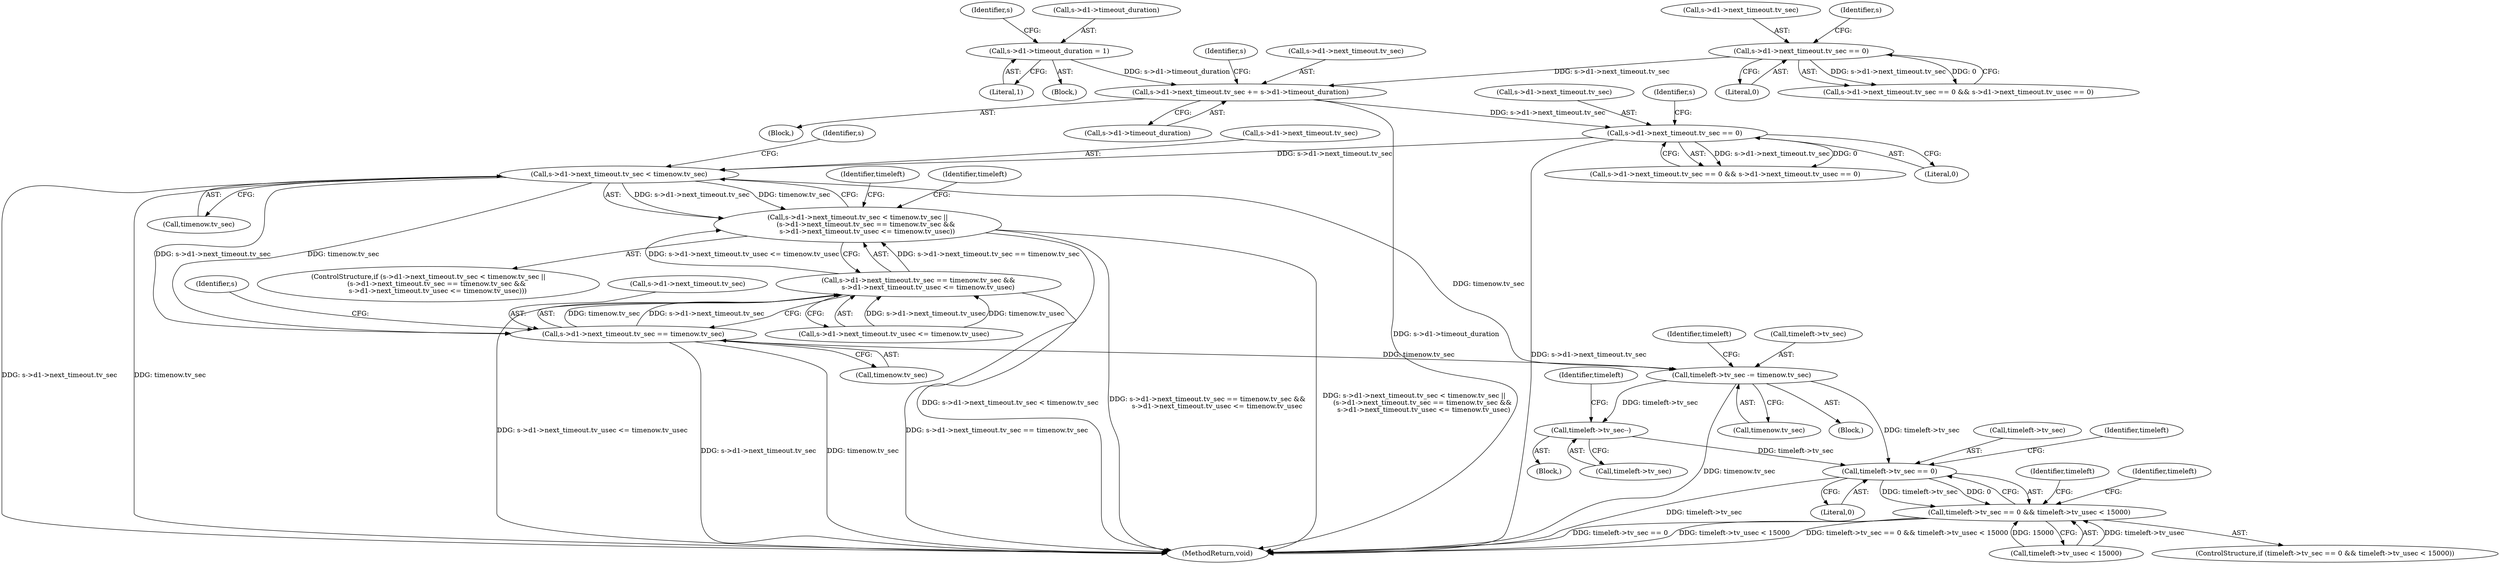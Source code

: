 digraph "0_openssl_f5c7f5dfbaf0d2f7d946d0fe86f08e6bcb36ed0d_0@pointer" {
"1000465" [label="(Call,s->d1->next_timeout.tv_sec < timenow.tv_sec)"];
"1000439" [label="(Call,s->d1->next_timeout.tv_sec == 0)"];
"1000411" [label="(Call,s->d1->next_timeout.tv_sec += s->d1->timeout_duration)"];
"1000397" [label="(Call,s->d1->timeout_duration = 1)"];
"1000378" [label="(Call,s->d1->next_timeout.tv_sec == 0)"];
"1000464" [label="(Call,s->d1->next_timeout.tv_sec < timenow.tv_sec ||\n        (s->d1->next_timeout.tv_sec == timenow.tv_sec &&\n         s->d1->next_timeout.tv_usec <= timenow.tv_usec))"];
"1000477" [label="(Call,s->d1->next_timeout.tv_sec == timenow.tv_sec)"];
"1000476" [label="(Call,s->d1->next_timeout.tv_sec == timenow.tv_sec &&\n         s->d1->next_timeout.tv_usec <= timenow.tv_usec)"];
"1000518" [label="(Call,timeleft->tv_sec -= timenow.tv_sec)"];
"1000539" [label="(Call,timeleft->tv_sec--)"];
"1000550" [label="(Call,timeleft->tv_sec == 0)"];
"1000549" [label="(Call,timeleft->tv_sec == 0 && timeleft->tv_usec < 15000)"];
"1000419" [label="(Call,s->d1->timeout_duration)"];
"1000540" [label="(Call,timeleft->tv_sec)"];
"1000714" [label="(MethodReturn,void)"];
"1000477" [label="(Call,s->d1->next_timeout.tv_sec == timenow.tv_sec)"];
"1000550" [label="(Call,timeleft->tv_sec == 0)"];
"1000527" [label="(Identifier,timeleft)"];
"1000568" [label="(Identifier,timeleft)"];
"1000485" [label="(Call,timenow.tv_sec)"];
"1000501" [label="(Identifier,timeleft)"];
"1000439" [label="(Call,s->d1->next_timeout.tv_sec == 0)"];
"1000545" [label="(Identifier,timeleft)"];
"1000408" [label="(Identifier,s)"];
"1000548" [label="(ControlStructure,if (timeleft->tv_sec == 0 && timeleft->tv_usec < 15000))"];
"1000492" [label="(Identifier,s)"];
"1000465" [label="(Call,s->d1->next_timeout.tv_sec < timenow.tv_sec)"];
"1000562" [label="(Identifier,timeleft)"];
"1000518" [label="(Call,timeleft->tv_sec -= timenow.tv_sec)"];
"1000379" [label="(Call,s->d1->next_timeout.tv_sec)"];
"1000377" [label="(Call,s->d1->next_timeout.tv_sec == 0 && s->d1->next_timeout.tv_usec == 0)"];
"1000554" [label="(Literal,0)"];
"1000438" [label="(Call,s->d1->next_timeout.tv_sec == 0 && s->d1->next_timeout.tv_usec == 0)"];
"1000391" [label="(Identifier,s)"];
"1000478" [label="(Call,s->d1->next_timeout.tv_sec)"];
"1000403" [label="(Literal,1)"];
"1000509" [label="(Identifier,timeleft)"];
"1000466" [label="(Call,s->d1->next_timeout.tv_sec)"];
"1000452" [label="(Identifier,s)"];
"1000464" [label="(Call,s->d1->next_timeout.tv_sec < timenow.tv_sec ||\n        (s->d1->next_timeout.tv_sec == timenow.tv_sec &&\n         s->d1->next_timeout.tv_usec <= timenow.tv_usec))"];
"1000522" [label="(Call,timenow.tv_sec)"];
"1000557" [label="(Identifier,timeleft)"];
"1000555" [label="(Call,timeleft->tv_usec < 15000)"];
"1000435" [label="(Block,)"];
"1000538" [label="(Block,)"];
"1000549" [label="(Call,timeleft->tv_sec == 0 && timeleft->tv_usec < 15000)"];
"1000378" [label="(Call,s->d1->next_timeout.tv_sec == 0)"];
"1000473" [label="(Call,timenow.tv_sec)"];
"1000519" [label="(Call,timeleft->tv_sec)"];
"1000355" [label="(Block,)"];
"1000398" [label="(Call,s->d1->timeout_duration)"];
"1000551" [label="(Call,timeleft->tv_sec)"];
"1000476" [label="(Call,s->d1->next_timeout.tv_sec == timenow.tv_sec &&\n         s->d1->next_timeout.tv_usec <= timenow.tv_usec)"];
"1000396" [label="(Block,)"];
"1000488" [label="(Call,s->d1->next_timeout.tv_usec <= timenow.tv_usec)"];
"1000426" [label="(Identifier,s)"];
"1000481" [label="(Identifier,s)"];
"1000411" [label="(Call,s->d1->next_timeout.tv_sec += s->d1->timeout_duration)"];
"1000397" [label="(Call,s->d1->timeout_duration = 1)"];
"1000539" [label="(Call,timeleft->tv_sec--)"];
"1000412" [label="(Call,s->d1->next_timeout.tv_sec)"];
"1000386" [label="(Literal,0)"];
"1000447" [label="(Literal,0)"];
"1000440" [label="(Call,s->d1->next_timeout.tv_sec)"];
"1000463" [label="(ControlStructure,if (s->d1->next_timeout.tv_sec < timenow.tv_sec ||\n        (s->d1->next_timeout.tv_sec == timenow.tv_sec &&\n         s->d1->next_timeout.tv_usec <= timenow.tv_usec)))"];
"1000465" -> "1000464"  [label="AST: "];
"1000465" -> "1000473"  [label="CFG: "];
"1000466" -> "1000465"  [label="AST: "];
"1000473" -> "1000465"  [label="AST: "];
"1000481" -> "1000465"  [label="CFG: "];
"1000464" -> "1000465"  [label="CFG: "];
"1000465" -> "1000714"  [label="DDG: timenow.tv_sec"];
"1000465" -> "1000714"  [label="DDG: s->d1->next_timeout.tv_sec"];
"1000465" -> "1000464"  [label="DDG: s->d1->next_timeout.tv_sec"];
"1000465" -> "1000464"  [label="DDG: timenow.tv_sec"];
"1000439" -> "1000465"  [label="DDG: s->d1->next_timeout.tv_sec"];
"1000465" -> "1000477"  [label="DDG: s->d1->next_timeout.tv_sec"];
"1000465" -> "1000477"  [label="DDG: timenow.tv_sec"];
"1000465" -> "1000518"  [label="DDG: timenow.tv_sec"];
"1000439" -> "1000438"  [label="AST: "];
"1000439" -> "1000447"  [label="CFG: "];
"1000440" -> "1000439"  [label="AST: "];
"1000447" -> "1000439"  [label="AST: "];
"1000452" -> "1000439"  [label="CFG: "];
"1000438" -> "1000439"  [label="CFG: "];
"1000439" -> "1000714"  [label="DDG: s->d1->next_timeout.tv_sec"];
"1000439" -> "1000438"  [label="DDG: s->d1->next_timeout.tv_sec"];
"1000439" -> "1000438"  [label="DDG: 0"];
"1000411" -> "1000439"  [label="DDG: s->d1->next_timeout.tv_sec"];
"1000411" -> "1000355"  [label="AST: "];
"1000411" -> "1000419"  [label="CFG: "];
"1000412" -> "1000411"  [label="AST: "];
"1000419" -> "1000411"  [label="AST: "];
"1000426" -> "1000411"  [label="CFG: "];
"1000411" -> "1000714"  [label="DDG: s->d1->timeout_duration"];
"1000397" -> "1000411"  [label="DDG: s->d1->timeout_duration"];
"1000378" -> "1000411"  [label="DDG: s->d1->next_timeout.tv_sec"];
"1000397" -> "1000396"  [label="AST: "];
"1000397" -> "1000403"  [label="CFG: "];
"1000398" -> "1000397"  [label="AST: "];
"1000403" -> "1000397"  [label="AST: "];
"1000408" -> "1000397"  [label="CFG: "];
"1000378" -> "1000377"  [label="AST: "];
"1000378" -> "1000386"  [label="CFG: "];
"1000379" -> "1000378"  [label="AST: "];
"1000386" -> "1000378"  [label="AST: "];
"1000391" -> "1000378"  [label="CFG: "];
"1000377" -> "1000378"  [label="CFG: "];
"1000378" -> "1000377"  [label="DDG: s->d1->next_timeout.tv_sec"];
"1000378" -> "1000377"  [label="DDG: 0"];
"1000464" -> "1000463"  [label="AST: "];
"1000464" -> "1000476"  [label="CFG: "];
"1000476" -> "1000464"  [label="AST: "];
"1000501" -> "1000464"  [label="CFG: "];
"1000509" -> "1000464"  [label="CFG: "];
"1000464" -> "1000714"  [label="DDG: s->d1->next_timeout.tv_sec < timenow.tv_sec"];
"1000464" -> "1000714"  [label="DDG: s->d1->next_timeout.tv_sec == timenow.tv_sec &&\n         s->d1->next_timeout.tv_usec <= timenow.tv_usec"];
"1000464" -> "1000714"  [label="DDG: s->d1->next_timeout.tv_sec < timenow.tv_sec ||\n        (s->d1->next_timeout.tv_sec == timenow.tv_sec &&\n         s->d1->next_timeout.tv_usec <= timenow.tv_usec)"];
"1000476" -> "1000464"  [label="DDG: s->d1->next_timeout.tv_sec == timenow.tv_sec"];
"1000476" -> "1000464"  [label="DDG: s->d1->next_timeout.tv_usec <= timenow.tv_usec"];
"1000477" -> "1000476"  [label="AST: "];
"1000477" -> "1000485"  [label="CFG: "];
"1000478" -> "1000477"  [label="AST: "];
"1000485" -> "1000477"  [label="AST: "];
"1000492" -> "1000477"  [label="CFG: "];
"1000476" -> "1000477"  [label="CFG: "];
"1000477" -> "1000714"  [label="DDG: s->d1->next_timeout.tv_sec"];
"1000477" -> "1000714"  [label="DDG: timenow.tv_sec"];
"1000477" -> "1000476"  [label="DDG: s->d1->next_timeout.tv_sec"];
"1000477" -> "1000476"  [label="DDG: timenow.tv_sec"];
"1000477" -> "1000518"  [label="DDG: timenow.tv_sec"];
"1000476" -> "1000488"  [label="CFG: "];
"1000488" -> "1000476"  [label="AST: "];
"1000476" -> "1000714"  [label="DDG: s->d1->next_timeout.tv_usec <= timenow.tv_usec"];
"1000476" -> "1000714"  [label="DDG: s->d1->next_timeout.tv_sec == timenow.tv_sec"];
"1000488" -> "1000476"  [label="DDG: s->d1->next_timeout.tv_usec"];
"1000488" -> "1000476"  [label="DDG: timenow.tv_usec"];
"1000518" -> "1000435"  [label="AST: "];
"1000518" -> "1000522"  [label="CFG: "];
"1000519" -> "1000518"  [label="AST: "];
"1000522" -> "1000518"  [label="AST: "];
"1000527" -> "1000518"  [label="CFG: "];
"1000518" -> "1000714"  [label="DDG: timenow.tv_sec"];
"1000518" -> "1000539"  [label="DDG: timeleft->tv_sec"];
"1000518" -> "1000550"  [label="DDG: timeleft->tv_sec"];
"1000539" -> "1000538"  [label="AST: "];
"1000539" -> "1000540"  [label="CFG: "];
"1000540" -> "1000539"  [label="AST: "];
"1000545" -> "1000539"  [label="CFG: "];
"1000539" -> "1000550"  [label="DDG: timeleft->tv_sec"];
"1000550" -> "1000549"  [label="AST: "];
"1000550" -> "1000554"  [label="CFG: "];
"1000551" -> "1000550"  [label="AST: "];
"1000554" -> "1000550"  [label="AST: "];
"1000557" -> "1000550"  [label="CFG: "];
"1000549" -> "1000550"  [label="CFG: "];
"1000550" -> "1000714"  [label="DDG: timeleft->tv_sec"];
"1000550" -> "1000549"  [label="DDG: timeleft->tv_sec"];
"1000550" -> "1000549"  [label="DDG: 0"];
"1000549" -> "1000548"  [label="AST: "];
"1000549" -> "1000555"  [label="CFG: "];
"1000555" -> "1000549"  [label="AST: "];
"1000562" -> "1000549"  [label="CFG: "];
"1000568" -> "1000549"  [label="CFG: "];
"1000549" -> "1000714"  [label="DDG: timeleft->tv_sec == 0"];
"1000549" -> "1000714"  [label="DDG: timeleft->tv_usec < 15000"];
"1000549" -> "1000714"  [label="DDG: timeleft->tv_sec == 0 && timeleft->tv_usec < 15000"];
"1000555" -> "1000549"  [label="DDG: timeleft->tv_usec"];
"1000555" -> "1000549"  [label="DDG: 15000"];
}
